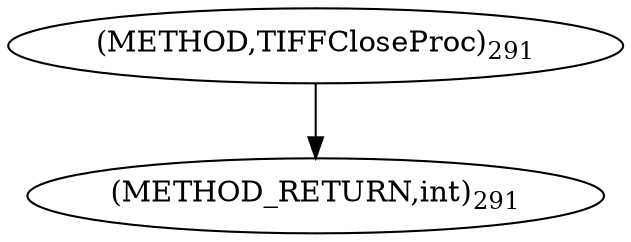 digraph "TIFFCloseProc" {  
"8320" [label = <(METHOD,TIFFCloseProc)<SUB>291</SUB>> ]
"8322" [label = <(METHOD_RETURN,int)<SUB>291</SUB>> ]
  "8320" -> "8322" 
}
